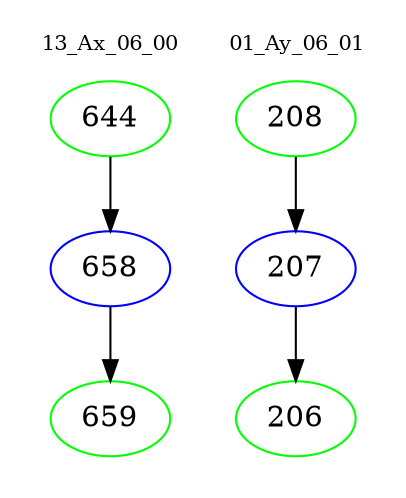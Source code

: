 digraph{
subgraph cluster_0 {
color = white
label = "13_Ax_06_00";
fontsize=10;
T0_644 [label="644", color="green"]
T0_644 -> T0_658 [color="black"]
T0_658 [label="658", color="blue"]
T0_658 -> T0_659 [color="black"]
T0_659 [label="659", color="green"]
}
subgraph cluster_1 {
color = white
label = "01_Ay_06_01";
fontsize=10;
T1_208 [label="208", color="green"]
T1_208 -> T1_207 [color="black"]
T1_207 [label="207", color="blue"]
T1_207 -> T1_206 [color="black"]
T1_206 [label="206", color="green"]
}
}
